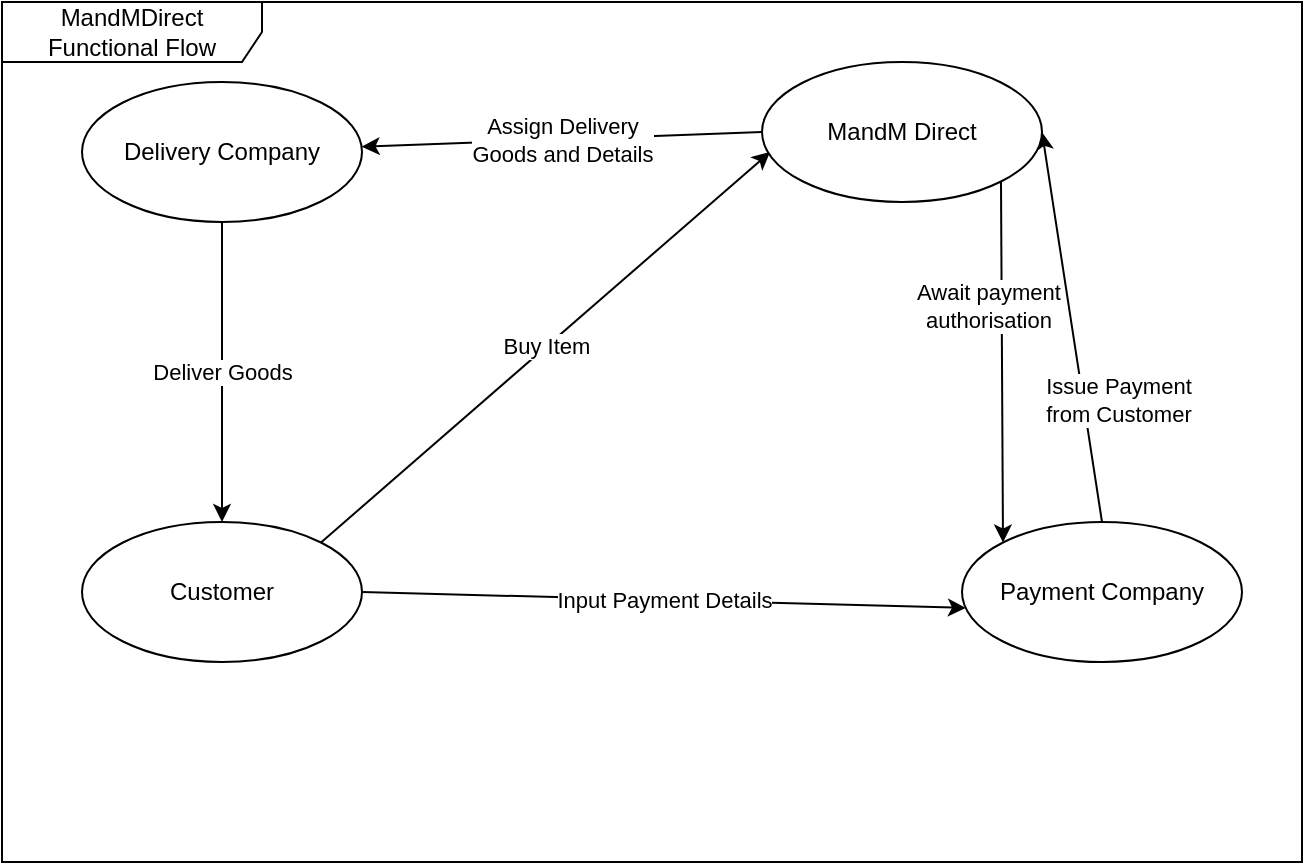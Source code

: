 <mxfile version="15.5.0" type="github">
  <diagram id="p2q9YtW9ZhbQxPiLJNjh" name="Page-1">
    <mxGraphModel dx="782" dy="738" grid="1" gridSize="10" guides="1" tooltips="1" connect="1" arrows="1" fold="1" page="1" pageScale="1" pageWidth="827" pageHeight="1169" math="0" shadow="0">
      <root>
        <mxCell id="0" />
        <mxCell id="1" parent="0" />
        <mxCell id="_p9DGE9gg8uyNRXukZC8-1" value="MandMDirect Functional Flow" style="shape=umlFrame;whiteSpace=wrap;html=1;width=130;height=30;" parent="1" vertex="1">
          <mxGeometry x="90" y="120" width="650" height="430" as="geometry" />
        </mxCell>
        <mxCell id="_p9DGE9gg8uyNRXukZC8-7" value="Buy Item" style="edgeStyle=none;rounded=0;orthogonalLoop=1;jettySize=auto;html=1;exitX=1;exitY=0;exitDx=0;exitDy=0;entryX=0.029;entryY=0.643;entryDx=0;entryDy=0;entryPerimeter=0;" parent="1" source="_p9DGE9gg8uyNRXukZC8-2" target="_p9DGE9gg8uyNRXukZC8-5" edge="1">
          <mxGeometry relative="1" as="geometry" />
        </mxCell>
        <mxCell id="_p9DGE9gg8uyNRXukZC8-2" value="Customer" style="ellipse;whiteSpace=wrap;html=1;" parent="1" vertex="1">
          <mxGeometry x="130" y="380" width="140" height="70" as="geometry" />
        </mxCell>
        <mxCell id="_p9DGE9gg8uyNRXukZC8-9" value="Input Payment Details" style="edgeStyle=none;rounded=0;orthogonalLoop=1;jettySize=auto;html=1;exitX=1;exitY=0.5;exitDx=0;exitDy=0;entryX=0.014;entryY=0.614;entryDx=0;entryDy=0;entryPerimeter=0;" parent="1" source="_p9DGE9gg8uyNRXukZC8-2" target="_p9DGE9gg8uyNRXukZC8-3" edge="1">
          <mxGeometry relative="1" as="geometry" />
        </mxCell>
        <mxCell id="_p9DGE9gg8uyNRXukZC8-10" value="Issue Payment &lt;br&gt;from Customer" style="edgeStyle=none;rounded=0;orthogonalLoop=1;jettySize=auto;html=1;exitX=0.5;exitY=0;exitDx=0;exitDy=0;entryX=1;entryY=0.5;entryDx=0;entryDy=0;" parent="1" source="_p9DGE9gg8uyNRXukZC8-3" target="_p9DGE9gg8uyNRXukZC8-5" edge="1">
          <mxGeometry x="-0.395" y="-17" relative="1" as="geometry">
            <mxPoint as="offset" />
          </mxGeometry>
        </mxCell>
        <mxCell id="_p9DGE9gg8uyNRXukZC8-3" value="Payment Company" style="ellipse;whiteSpace=wrap;html=1;" parent="1" vertex="1">
          <mxGeometry x="570" y="380" width="140" height="70" as="geometry" />
        </mxCell>
        <mxCell id="_p9DGE9gg8uyNRXukZC8-12" value="Deliver Goods" style="edgeStyle=none;rounded=0;orthogonalLoop=1;jettySize=auto;html=1;exitX=0.5;exitY=1;exitDx=0;exitDy=0;entryX=0.5;entryY=0;entryDx=0;entryDy=0;" parent="1" source="_p9DGE9gg8uyNRXukZC8-4" target="_p9DGE9gg8uyNRXukZC8-2" edge="1">
          <mxGeometry relative="1" as="geometry" />
        </mxCell>
        <mxCell id="_p9DGE9gg8uyNRXukZC8-4" value="Delivery Company" style="ellipse;whiteSpace=wrap;html=1;" parent="1" vertex="1">
          <mxGeometry x="130" y="160" width="140" height="70" as="geometry" />
        </mxCell>
        <mxCell id="_p9DGE9gg8uyNRXukZC8-8" value="Await payment &lt;br&gt;authorisation" style="edgeStyle=none;rounded=0;orthogonalLoop=1;jettySize=auto;html=1;exitX=1;exitY=1;exitDx=0;exitDy=0;entryX=0;entryY=0;entryDx=0;entryDy=0;" parent="1" source="_p9DGE9gg8uyNRXukZC8-5" target="_p9DGE9gg8uyNRXukZC8-3" edge="1">
          <mxGeometry x="-0.313" y="-7" relative="1" as="geometry">
            <mxPoint as="offset" />
          </mxGeometry>
        </mxCell>
        <mxCell id="_p9DGE9gg8uyNRXukZC8-11" value="Assign Delivery &lt;br&gt;Goods and Details" style="edgeStyle=none;rounded=0;orthogonalLoop=1;jettySize=auto;html=1;exitX=0;exitY=0.5;exitDx=0;exitDy=0;" parent="1" source="_p9DGE9gg8uyNRXukZC8-5" target="_p9DGE9gg8uyNRXukZC8-4" edge="1">
          <mxGeometry relative="1" as="geometry" />
        </mxCell>
        <mxCell id="_p9DGE9gg8uyNRXukZC8-5" value="MandM Direct" style="ellipse;whiteSpace=wrap;html=1;" parent="1" vertex="1">
          <mxGeometry x="470" y="150" width="140" height="70" as="geometry" />
        </mxCell>
      </root>
    </mxGraphModel>
  </diagram>
</mxfile>
